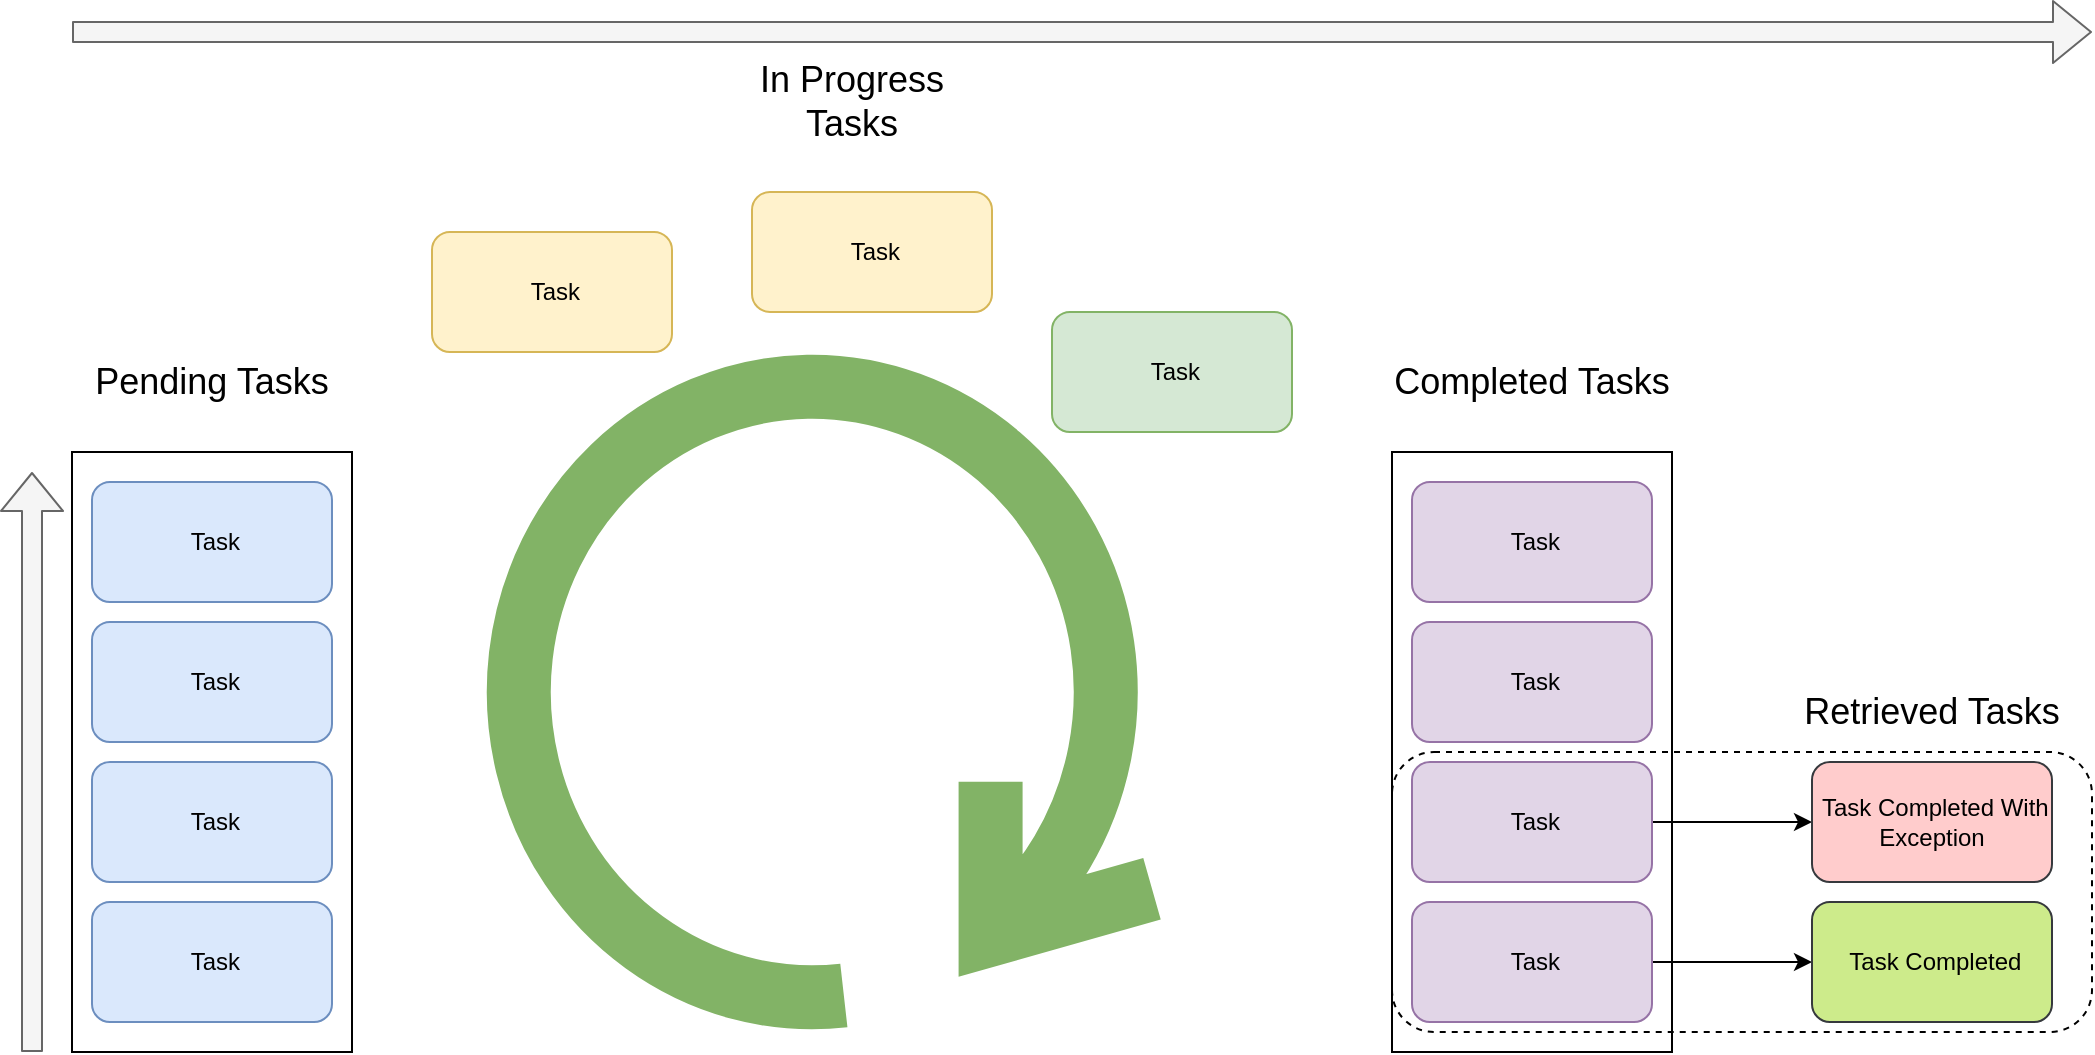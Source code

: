 <mxfile version="13.0.3" type="device"><diagram id="BAFAhO8uH7ikFP-kvJSe" name="Page-1"><mxGraphModel dx="1284" dy="1147" grid="1" gridSize="10" guides="1" tooltips="1" connect="1" arrows="1" fold="1" page="1" pageScale="1" pageWidth="850" pageHeight="1100" math="0" shadow="0"><root><mxCell id="0"/><mxCell id="1" parent="0"/><mxCell id="kflm89ZI00GwnrkHt6tU-1" value="" style="shape=mxgraph.bpmn.loop;html=1;outlineConnect=0;strokeWidth=32;fillColor=#d5e8d4;strokeColor=#82b366;flipH=1;" vertex="1" parent="1"><mxGeometry x="250" y="230" width="330" height="330" as="geometry"/></mxCell><mxCell id="kflm89ZI00GwnrkHt6tU-2" value="" style="rounded=0;whiteSpace=wrap;html=1;strokeWidth=1;" vertex="1" parent="1"><mxGeometry x="40" y="280" width="140" height="300" as="geometry"/></mxCell><mxCell id="kflm89ZI00GwnrkHt6tU-3" value="&amp;nbsp;Task" style="rounded=1;whiteSpace=wrap;html=1;strokeWidth=1;fillColor=#dae8fc;strokeColor=#6c8ebf;" vertex="1" parent="1"><mxGeometry x="50" y="505" width="120" height="60" as="geometry"/></mxCell><mxCell id="kflm89ZI00GwnrkHt6tU-4" value="&amp;nbsp;Task" style="rounded=1;whiteSpace=wrap;html=1;strokeWidth=1;fillColor=#dae8fc;strokeColor=#6c8ebf;" vertex="1" parent="1"><mxGeometry x="50" y="295" width="120" height="60" as="geometry"/></mxCell><mxCell id="kflm89ZI00GwnrkHt6tU-5" value="&amp;nbsp;Task" style="rounded=1;whiteSpace=wrap;html=1;strokeWidth=1;fillColor=#dae8fc;strokeColor=#6c8ebf;" vertex="1" parent="1"><mxGeometry x="50" y="435" width="120" height="60" as="geometry"/></mxCell><mxCell id="kflm89ZI00GwnrkHt6tU-6" value="&amp;nbsp;Task" style="rounded=1;whiteSpace=wrap;html=1;strokeWidth=1;fillColor=#dae8fc;strokeColor=#6c8ebf;" vertex="1" parent="1"><mxGeometry x="50" y="365" width="120" height="60" as="geometry"/></mxCell><mxCell id="kflm89ZI00GwnrkHt6tU-7" value="" style="shape=flexArrow;endArrow=classic;html=1;fillColor=#f5f5f5;strokeColor=#666666;" edge="1" parent="1"><mxGeometry width="50" height="50" relative="1" as="geometry"><mxPoint x="20" y="580" as="sourcePoint"/><mxPoint x="20" y="290" as="targetPoint"/></mxGeometry></mxCell><mxCell id="kflm89ZI00GwnrkHt6tU-8" value="&amp;nbsp;Task" style="rounded=1;whiteSpace=wrap;html=1;strokeWidth=1;fillColor=#fff2cc;strokeColor=#d6b656;" vertex="1" parent="1"><mxGeometry x="380" y="150" width="120" height="60" as="geometry"/></mxCell><mxCell id="kflm89ZI00GwnrkHt6tU-9" value="&amp;nbsp;Task" style="rounded=1;whiteSpace=wrap;html=1;strokeWidth=1;fillColor=#d5e8d4;strokeColor=#82b366;" vertex="1" parent="1"><mxGeometry x="530" y="210" width="120" height="60" as="geometry"/></mxCell><mxCell id="kflm89ZI00GwnrkHt6tU-10" value="" style="rounded=0;whiteSpace=wrap;html=1;strokeWidth=1;" vertex="1" parent="1"><mxGeometry x="700" y="280" width="140" height="300" as="geometry"/></mxCell><mxCell id="kflm89ZI00GwnrkHt6tU-20" value="" style="edgeStyle=orthogonalEdgeStyle;rounded=0;orthogonalLoop=1;jettySize=auto;html=1;" edge="1" parent="1" source="kflm89ZI00GwnrkHt6tU-11" target="kflm89ZI00GwnrkHt6tU-19"><mxGeometry relative="1" as="geometry"/></mxCell><mxCell id="kflm89ZI00GwnrkHt6tU-11" value="&amp;nbsp;Task" style="rounded=1;whiteSpace=wrap;html=1;strokeWidth=1;fillColor=#e1d5e7;strokeColor=#9673a6;" vertex="1" parent="1"><mxGeometry x="710" y="505" width="120" height="60" as="geometry"/></mxCell><mxCell id="kflm89ZI00GwnrkHt6tU-19" value="&amp;nbsp;Task Completed" style="rounded=1;whiteSpace=wrap;html=1;strokeWidth=1;fillColor=#cdeb8b;strokeColor=#36393d;" vertex="1" parent="1"><mxGeometry x="910" y="505" width="120" height="60" as="geometry"/></mxCell><mxCell id="kflm89ZI00GwnrkHt6tU-12" value="&amp;nbsp;Task" style="rounded=1;whiteSpace=wrap;html=1;strokeWidth=1;fillColor=#e1d5e7;strokeColor=#9673a6;" vertex="1" parent="1"><mxGeometry x="710" y="295" width="120" height="60" as="geometry"/></mxCell><mxCell id="kflm89ZI00GwnrkHt6tU-22" value="" style="edgeStyle=orthogonalEdgeStyle;rounded=0;orthogonalLoop=1;jettySize=auto;html=1;" edge="1" parent="1" source="kflm89ZI00GwnrkHt6tU-13" target="kflm89ZI00GwnrkHt6tU-21"><mxGeometry relative="1" as="geometry"/></mxCell><mxCell id="kflm89ZI00GwnrkHt6tU-13" value="&amp;nbsp;Task" style="rounded=1;whiteSpace=wrap;html=1;strokeWidth=1;fillColor=#e1d5e7;strokeColor=#9673a6;" vertex="1" parent="1"><mxGeometry x="710" y="435" width="120" height="60" as="geometry"/></mxCell><mxCell id="kflm89ZI00GwnrkHt6tU-21" value="&amp;nbsp;Task Completed With Exception" style="rounded=1;whiteSpace=wrap;html=1;strokeWidth=1;fillColor=#ffcccc;strokeColor=#36393d;" vertex="1" parent="1"><mxGeometry x="910" y="435" width="120" height="60" as="geometry"/></mxCell><mxCell id="kflm89ZI00GwnrkHt6tU-14" value="&amp;nbsp;Task" style="rounded=1;whiteSpace=wrap;html=1;strokeWidth=1;fillColor=#e1d5e7;strokeColor=#9673a6;" vertex="1" parent="1"><mxGeometry x="710" y="365" width="120" height="60" as="geometry"/></mxCell><mxCell id="kflm89ZI00GwnrkHt6tU-15" value="&amp;nbsp;Task" style="rounded=1;whiteSpace=wrap;html=1;strokeWidth=1;fillColor=#fff2cc;strokeColor=#d6b656;" vertex="1" parent="1"><mxGeometry x="220" y="170" width="120" height="60" as="geometry"/></mxCell><mxCell id="kflm89ZI00GwnrkHt6tU-16" value="&lt;font style=&quot;font-size: 18px&quot;&gt;Pending Tasks&lt;/font&gt;" style="text;html=1;strokeColor=none;fillColor=none;align=center;verticalAlign=middle;whiteSpace=wrap;rounded=0;" vertex="1" parent="1"><mxGeometry x="40" y="220" width="140" height="50" as="geometry"/></mxCell><mxCell id="kflm89ZI00GwnrkHt6tU-17" value="&lt;font style=&quot;font-size: 18px&quot;&gt;In Progress Tasks&lt;/font&gt;" style="text;html=1;strokeColor=none;fillColor=none;align=center;verticalAlign=middle;whiteSpace=wrap;rounded=0;" vertex="1" parent="1"><mxGeometry x="360" y="80" width="140" height="50" as="geometry"/></mxCell><mxCell id="kflm89ZI00GwnrkHt6tU-18" value="&lt;font style=&quot;font-size: 18px&quot;&gt;Completed Tasks&lt;/font&gt;" style="text;html=1;strokeColor=none;fillColor=none;align=center;verticalAlign=middle;whiteSpace=wrap;rounded=0;" vertex="1" parent="1"><mxGeometry x="700" y="220" width="140" height="50" as="geometry"/></mxCell><mxCell id="kflm89ZI00GwnrkHt6tU-25" value="" style="rounded=1;whiteSpace=wrap;html=1;strokeWidth=1;fillColor=none;dashed=1;" vertex="1" parent="1"><mxGeometry x="700" y="430" width="350" height="140" as="geometry"/></mxCell><mxCell id="kflm89ZI00GwnrkHt6tU-26" value="&lt;font style=&quot;font-size: 18px&quot;&gt;Retrieved Tasks&lt;/font&gt;" style="text;html=1;strokeColor=none;fillColor=none;align=center;verticalAlign=middle;whiteSpace=wrap;rounded=0;" vertex="1" parent="1"><mxGeometry x="900" y="385" width="140" height="50" as="geometry"/></mxCell><mxCell id="kflm89ZI00GwnrkHt6tU-27" value="" style="shape=flexArrow;endArrow=classic;html=1;fillColor=#f5f5f5;strokeColor=#666666;" edge="1" parent="1"><mxGeometry width="50" height="50" relative="1" as="geometry"><mxPoint x="40" y="70" as="sourcePoint"/><mxPoint x="1050" y="70" as="targetPoint"/></mxGeometry></mxCell></root></mxGraphModel></diagram></mxfile>